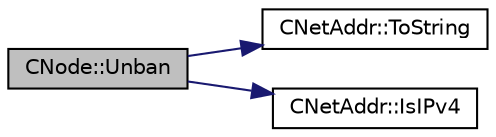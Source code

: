 digraph "CNode::Unban"
{
  edge [fontname="Helvetica",fontsize="10",labelfontname="Helvetica",labelfontsize="10"];
  node [fontname="Helvetica",fontsize="10",shape=record];
  rankdir="LR";
  Node1119 [label="CNode::Unban",height=0.2,width=0.4,color="black", fillcolor="grey75", style="filled", fontcolor="black"];
  Node1119 -> Node1120 [color="midnightblue",fontsize="10",style="solid",fontname="Helvetica"];
  Node1120 [label="CNetAddr::ToString",height=0.2,width=0.4,color="black", fillcolor="white", style="filled",URL="$d3/dc3/class_c_net_addr.html#a474ea3874554fe3b79f607fdef97c243"];
  Node1119 -> Node1121 [color="midnightblue",fontsize="10",style="solid",fontname="Helvetica"];
  Node1121 [label="CNetAddr::IsIPv4",height=0.2,width=0.4,color="black", fillcolor="white", style="filled",URL="$d3/dc3/class_c_net_addr.html#a7021b79e9a33c342b68db09dbb6c2293"];
}
